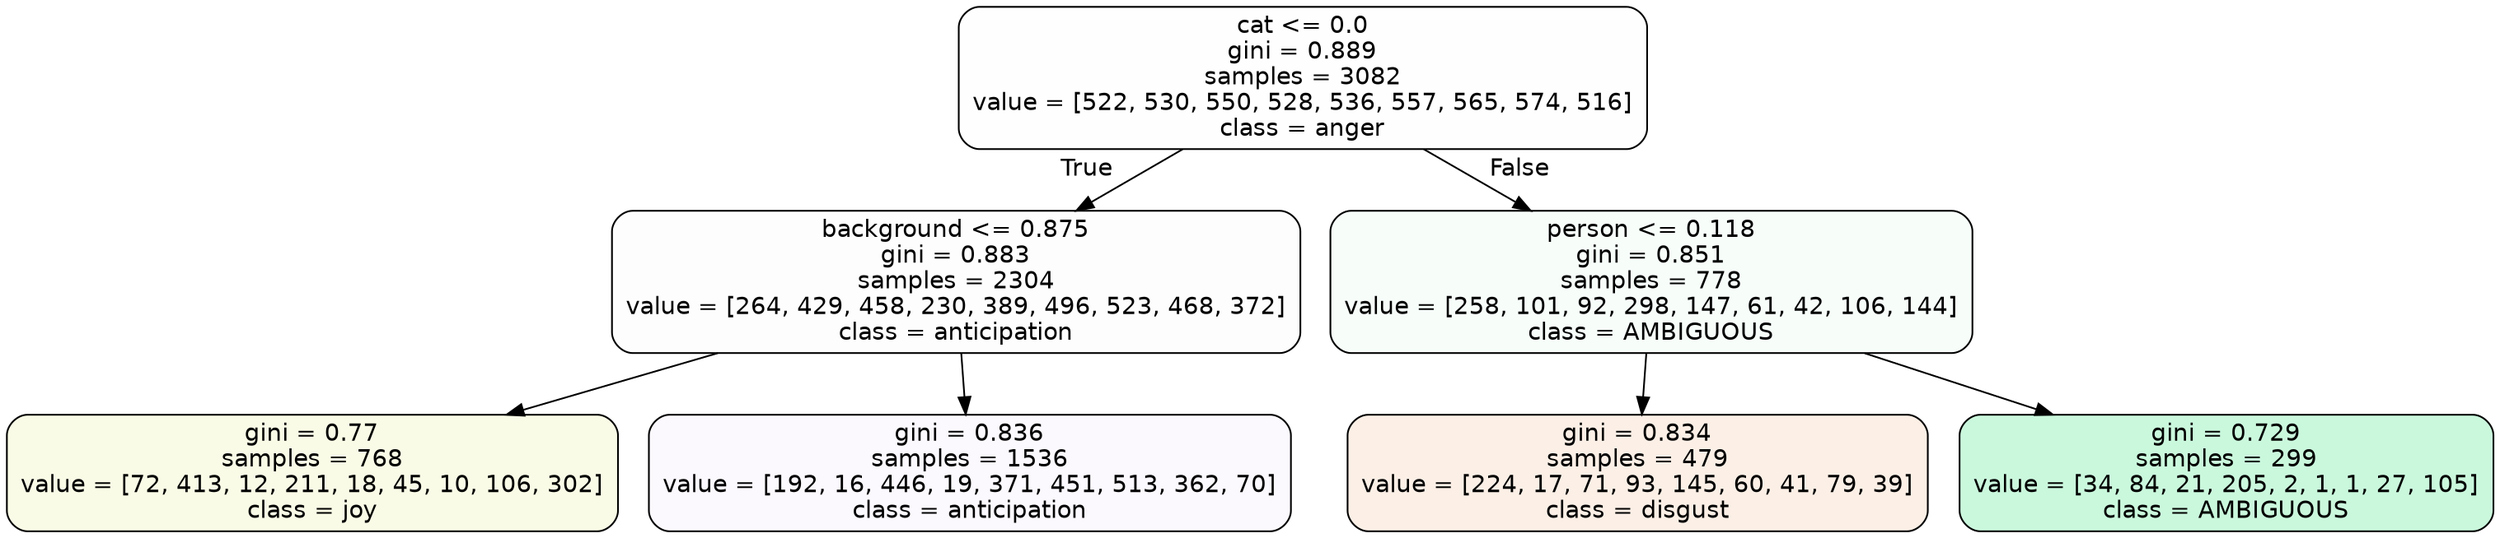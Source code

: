 digraph Tree {
node [shape=box, style="filled, rounded", color="black", fontname=helvetica] ;
edge [fontname=helvetica] ;
0 [label="cat <= 0.0\ngini = 0.889\nsamples = 3082\nvalue = [522, 530, 550, 528, 536, 557, 565, 574, 516]\nclass = anger", fillcolor="#e539d701"] ;
1 [label="background <= 0.875\ngini = 0.883\nsamples = 2304\nvalue = [264, 429, 458, 230, 389, 496, 523, 468, 372]\nclass = anticipation", fillcolor="#8139e502"] ;
0 -> 1 [labeldistance=2.5, labelangle=45, headlabel="True"] ;
2 [label="gini = 0.77\nsamples = 768\nvalue = [72, 413, 12, 211, 18, 45, 10, 106, 302]\nclass = joy", fillcolor="#d7e53920"] ;
1 -> 2 ;
3 [label="gini = 0.836\nsamples = 1536\nvalue = [192, 16, 446, 19, 371, 451, 513, 362, 70]\nclass = anticipation", fillcolor="#8139e508"] ;
1 -> 3 ;
4 [label="person <= 0.118\ngini = 0.851\nsamples = 778\nvalue = [258, 101, 92, 298, 147, 61, 42, 106, 144]\nclass = AMBIGUOUS", fillcolor="#39e5810a"] ;
0 -> 4 [labeldistance=2.5, labelangle=-45, headlabel="False"] ;
5 [label="gini = 0.834\nsamples = 479\nvalue = [224, 17, 71, 93, 145, 60, 41, 79, 39]\nclass = disgust", fillcolor="#e5813920"] ;
4 -> 5 ;
6 [label="gini = 0.729\nsamples = 299\nvalue = [34, 84, 21, 205, 2, 1, 1, 27, 105]\nclass = AMBIGUOUS", fillcolor="#39e58144"] ;
4 -> 6 ;
}
